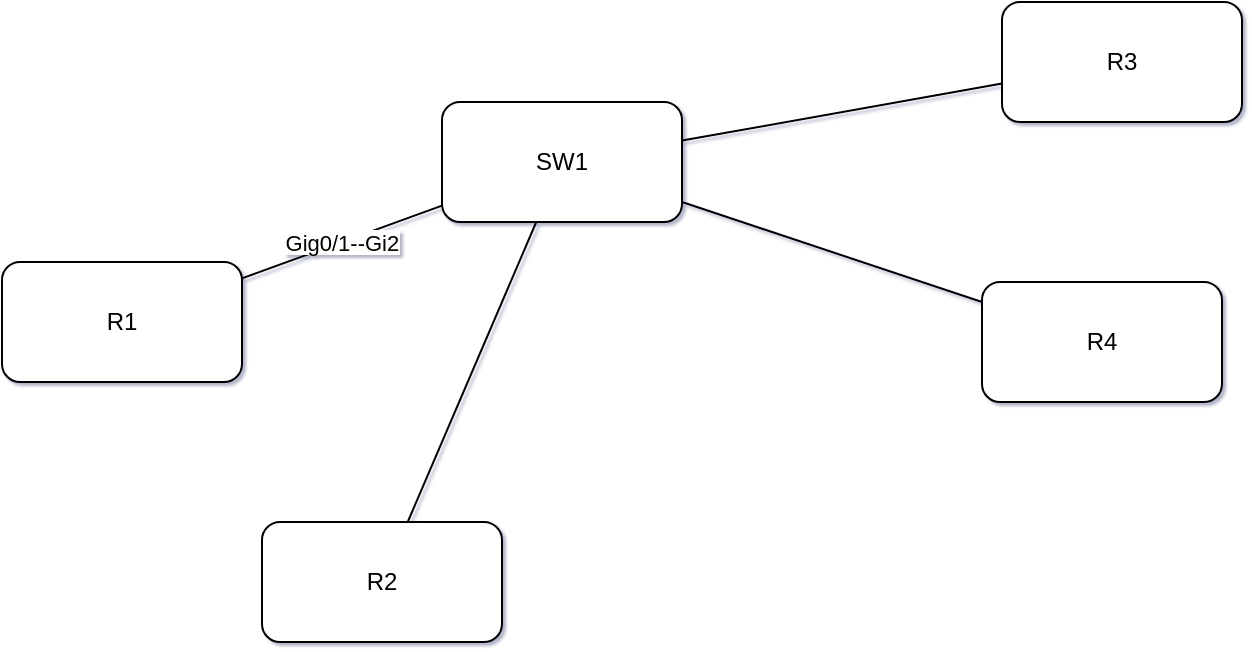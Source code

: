 <mxfile compressed="false" version="15.1.3" type="device">
  <diagram id="Page-2" name="Page-2">
    <mxGraphModel dx="1679" dy="494" grid="1" gridSize="10" guides="1" tooltips="1" connect="1" arrows="1" fold="1" page="1" pageScale="1" pageWidth="827" pageHeight="1169" math="0" shadow="1">
      <root>
        <mxCell id="0" />
        <mxCell id="1" parent="0" />
        <object label="SW1" id="SW1">
          <mxCell style="rounded=1;whiteSpace=wrap;html=1;" parent="1" vertex="1">
            <mxGeometry x="180" y="110" width="120" height="60" as="geometry" />
          </mxCell>
        </object>
        <object label="R1" id="R1">
          <mxCell style="rounded=1;whiteSpace=wrap;html=1;" parent="1" vertex="1">
            <mxGeometry x="-40" y="190" width="120" height="60" as="geometry" />
          </mxCell>
        </object>
        <object label="Gig0/1--Gi2" id="8f3ac22f9a29656a9e02886c71a5c43e">
          <mxCell style="endArrow=none;" parent="1" source="SW1" target="R1" edge="1">
            <mxGeometry relative="1" as="geometry" />
          </mxCell>
        </object>
        <object label="R2" id="R2">
          <mxCell style="rounded=1;whiteSpace=wrap;html=1;" parent="1" vertex="1">
            <mxGeometry x="90" y="320" width="120" height="60" as="geometry" />
          </mxCell>
        </object>
        <object label="" media="10G-LR" speed="1G" id="6be664c7681d53d760654c10261d6f1b">
          <mxCell style="endArrow=none;" parent="1" source="R2" target="SW1" edge="1">
            <mxGeometry relative="1" as="geometry" />
          </mxCell>
        </object>
        <object label="R3" id="a">
          <mxCell style="rounded=1;whiteSpace=wrap;html=1;" parent="1" vertex="1">
            <mxGeometry x="460" y="60" width="120" height="60" as="geometry" />
          </mxCell>
        </object>
        <object label="" id="a87bbc9d0c7869b9594fc2587f6df813">
          <mxCell style="endArrow=none;" parent="1" source="a" target="SW1" edge="1">
            <mxGeometry relative="1" as="geometry" />
          </mxCell>
        </object>
        <object label="R4" id="R4">
          <mxCell style="rounded=1;whiteSpace=wrap;html=1;" parent="1" vertex="1">
            <mxGeometry x="450" y="200" width="120" height="60" as="geometry" />
          </mxCell>
        </object>
        <object label="" id="77b541f4339a9b5b95fcdeffc88972a7">
          <mxCell style="endArrow=none;" parent="1" source="SW1" target="R4" edge="1">
            <mxGeometry relative="1" as="geometry" />
          </mxCell>
        </object>
      </root>
    </mxGraphModel>
  </diagram>
</mxfile>

